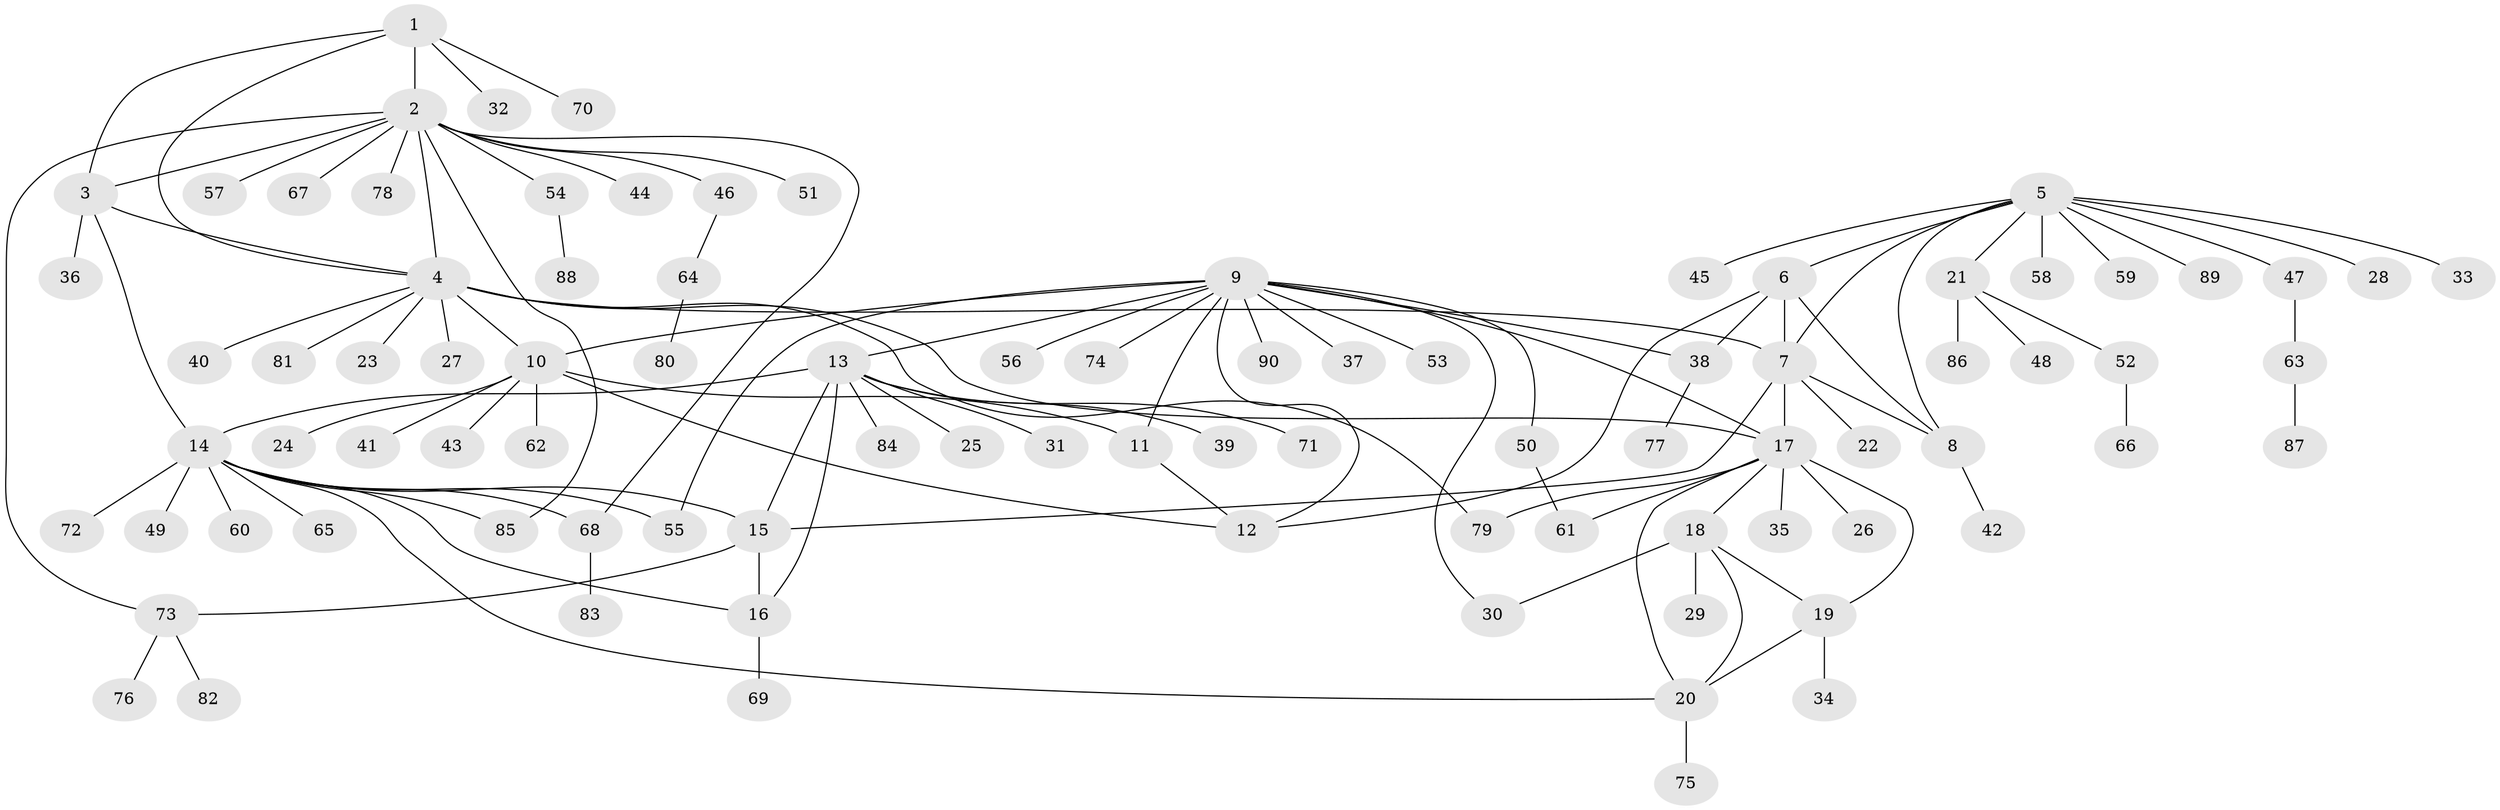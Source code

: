 // Generated by graph-tools (version 1.1) at 2025/11/02/27/25 16:11:34]
// undirected, 90 vertices, 118 edges
graph export_dot {
graph [start="1"]
  node [color=gray90,style=filled];
  1;
  2;
  3;
  4;
  5;
  6;
  7;
  8;
  9;
  10;
  11;
  12;
  13;
  14;
  15;
  16;
  17;
  18;
  19;
  20;
  21;
  22;
  23;
  24;
  25;
  26;
  27;
  28;
  29;
  30;
  31;
  32;
  33;
  34;
  35;
  36;
  37;
  38;
  39;
  40;
  41;
  42;
  43;
  44;
  45;
  46;
  47;
  48;
  49;
  50;
  51;
  52;
  53;
  54;
  55;
  56;
  57;
  58;
  59;
  60;
  61;
  62;
  63;
  64;
  65;
  66;
  67;
  68;
  69;
  70;
  71;
  72;
  73;
  74;
  75;
  76;
  77;
  78;
  79;
  80;
  81;
  82;
  83;
  84;
  85;
  86;
  87;
  88;
  89;
  90;
  1 -- 2;
  1 -- 3;
  1 -- 4;
  1 -- 32;
  1 -- 70;
  2 -- 3;
  2 -- 4;
  2 -- 44;
  2 -- 46;
  2 -- 51;
  2 -- 54;
  2 -- 57;
  2 -- 67;
  2 -- 68;
  2 -- 73;
  2 -- 78;
  2 -- 85;
  3 -- 4;
  3 -- 14;
  3 -- 36;
  4 -- 7;
  4 -- 10;
  4 -- 17;
  4 -- 23;
  4 -- 27;
  4 -- 40;
  4 -- 79;
  4 -- 81;
  5 -- 6;
  5 -- 7;
  5 -- 8;
  5 -- 21;
  5 -- 28;
  5 -- 33;
  5 -- 45;
  5 -- 47;
  5 -- 58;
  5 -- 59;
  5 -- 89;
  6 -- 7;
  6 -- 8;
  6 -- 12;
  6 -- 38;
  7 -- 8;
  7 -- 15;
  7 -- 17;
  7 -- 22;
  8 -- 42;
  9 -- 10;
  9 -- 11;
  9 -- 12;
  9 -- 13;
  9 -- 17;
  9 -- 30;
  9 -- 37;
  9 -- 38;
  9 -- 50;
  9 -- 53;
  9 -- 55;
  9 -- 56;
  9 -- 74;
  9 -- 90;
  10 -- 11;
  10 -- 12;
  10 -- 24;
  10 -- 41;
  10 -- 43;
  10 -- 62;
  11 -- 12;
  13 -- 14;
  13 -- 15;
  13 -- 16;
  13 -- 25;
  13 -- 31;
  13 -- 39;
  13 -- 71;
  13 -- 84;
  14 -- 15;
  14 -- 16;
  14 -- 20;
  14 -- 49;
  14 -- 55;
  14 -- 60;
  14 -- 65;
  14 -- 68;
  14 -- 72;
  14 -- 85;
  15 -- 16;
  15 -- 73;
  16 -- 69;
  17 -- 18;
  17 -- 19;
  17 -- 20;
  17 -- 26;
  17 -- 35;
  17 -- 61;
  17 -- 79;
  18 -- 19;
  18 -- 20;
  18 -- 29;
  18 -- 30;
  19 -- 20;
  19 -- 34;
  20 -- 75;
  21 -- 48;
  21 -- 52;
  21 -- 86;
  38 -- 77;
  46 -- 64;
  47 -- 63;
  50 -- 61;
  52 -- 66;
  54 -- 88;
  63 -- 87;
  64 -- 80;
  68 -- 83;
  73 -- 76;
  73 -- 82;
}

